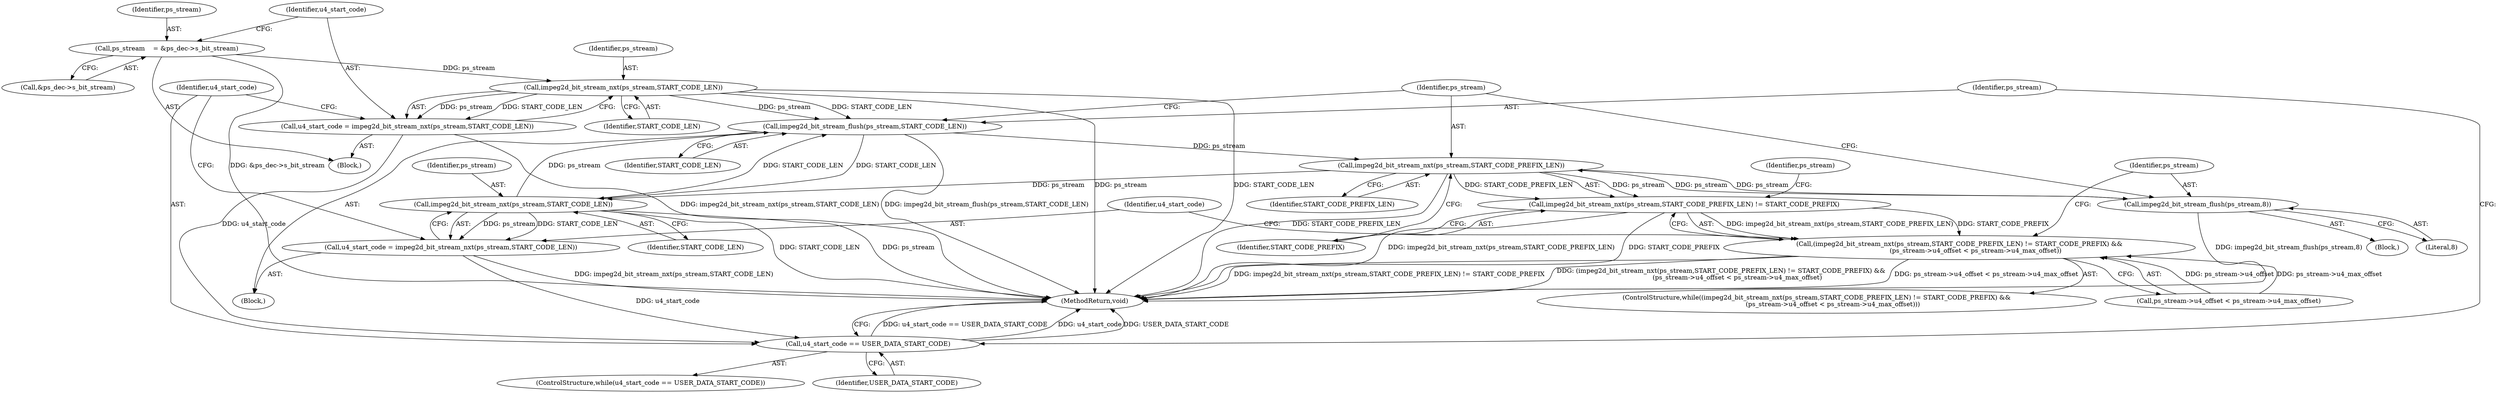 digraph "0_Android_ffab15eb80630dc799eb410855c93525b75233c3_6@pointer" {
"1000113" [label="(Call,impeg2d_bit_stream_nxt(ps_stream,START_CODE_LEN))"];
"1000105" [label="(Call,ps_stream    = &ps_dec->s_bit_stream)"];
"1000111" [label="(Call,u4_start_code = impeg2d_bit_stream_nxt(ps_stream,START_CODE_LEN))"];
"1000117" [label="(Call,u4_start_code == USER_DATA_START_CODE)"];
"1000121" [label="(Call,impeg2d_bit_stream_flush(ps_stream,START_CODE_LEN))"];
"1000127" [label="(Call,impeg2d_bit_stream_nxt(ps_stream,START_CODE_PREFIX_LEN))"];
"1000126" [label="(Call,impeg2d_bit_stream_nxt(ps_stream,START_CODE_PREFIX_LEN) != START_CODE_PREFIX)"];
"1000125" [label="(Call,(impeg2d_bit_stream_nxt(ps_stream,START_CODE_PREFIX_LEN) != START_CODE_PREFIX) &&\n                (ps_stream->u4_offset < ps_stream->u4_max_offset))"];
"1000139" [label="(Call,impeg2d_bit_stream_flush(ps_stream,8))"];
"1000144" [label="(Call,impeg2d_bit_stream_nxt(ps_stream,START_CODE_LEN))"];
"1000142" [label="(Call,u4_start_code = impeg2d_bit_stream_nxt(ps_stream,START_CODE_LEN))"];
"1000116" [label="(ControlStructure,while(u4_start_code == USER_DATA_START_CODE))"];
"1000133" [label="(Identifier,ps_stream)"];
"1000143" [label="(Identifier,u4_start_code)"];
"1000124" [label="(ControlStructure,while((impeg2d_bit_stream_nxt(ps_stream,START_CODE_PREFIX_LEN) != START_CODE_PREFIX) &&\n                (ps_stream->u4_offset < ps_stream->u4_max_offset)))"];
"1000114" [label="(Identifier,ps_stream)"];
"1000128" [label="(Identifier,ps_stream)"];
"1000141" [label="(Literal,8)"];
"1000118" [label="(Identifier,u4_start_code)"];
"1000123" [label="(Identifier,START_CODE_LEN)"];
"1000125" [label="(Call,(impeg2d_bit_stream_nxt(ps_stream,START_CODE_PREFIX_LEN) != START_CODE_PREFIX) &&\n                (ps_stream->u4_offset < ps_stream->u4_max_offset))"];
"1000115" [label="(Identifier,START_CODE_LEN)"];
"1000119" [label="(Identifier,USER_DATA_START_CODE)"];
"1000142" [label="(Call,u4_start_code = impeg2d_bit_stream_nxt(ps_stream,START_CODE_LEN))"];
"1000120" [label="(Block,)"];
"1000105" [label="(Call,ps_stream    = &ps_dec->s_bit_stream)"];
"1000140" [label="(Identifier,ps_stream)"];
"1000129" [label="(Identifier,START_CODE_PREFIX_LEN)"];
"1000145" [label="(Identifier,ps_stream)"];
"1000138" [label="(Block,)"];
"1000127" [label="(Call,impeg2d_bit_stream_nxt(ps_stream,START_CODE_PREFIX_LEN))"];
"1000126" [label="(Call,impeg2d_bit_stream_nxt(ps_stream,START_CODE_PREFIX_LEN) != START_CODE_PREFIX)"];
"1000144" [label="(Call,impeg2d_bit_stream_nxt(ps_stream,START_CODE_LEN))"];
"1000130" [label="(Identifier,START_CODE_PREFIX)"];
"1000117" [label="(Call,u4_start_code == USER_DATA_START_CODE)"];
"1000107" [label="(Call,&ps_dec->s_bit_stream)"];
"1000146" [label="(Identifier,START_CODE_LEN)"];
"1000121" [label="(Call,impeg2d_bit_stream_flush(ps_stream,START_CODE_LEN))"];
"1000106" [label="(Identifier,ps_stream)"];
"1000111" [label="(Call,u4_start_code = impeg2d_bit_stream_nxt(ps_stream,START_CODE_LEN))"];
"1000112" [label="(Identifier,u4_start_code)"];
"1000139" [label="(Call,impeg2d_bit_stream_flush(ps_stream,8))"];
"1000102" [label="(Block,)"];
"1000113" [label="(Call,impeg2d_bit_stream_nxt(ps_stream,START_CODE_LEN))"];
"1000122" [label="(Identifier,ps_stream)"];
"1000147" [label="(MethodReturn,void)"];
"1000131" [label="(Call,ps_stream->u4_offset < ps_stream->u4_max_offset)"];
"1000113" -> "1000111"  [label="AST: "];
"1000113" -> "1000115"  [label="CFG: "];
"1000114" -> "1000113"  [label="AST: "];
"1000115" -> "1000113"  [label="AST: "];
"1000111" -> "1000113"  [label="CFG: "];
"1000113" -> "1000147"  [label="DDG: ps_stream"];
"1000113" -> "1000147"  [label="DDG: START_CODE_LEN"];
"1000113" -> "1000111"  [label="DDG: ps_stream"];
"1000113" -> "1000111"  [label="DDG: START_CODE_LEN"];
"1000105" -> "1000113"  [label="DDG: ps_stream"];
"1000113" -> "1000121"  [label="DDG: ps_stream"];
"1000113" -> "1000121"  [label="DDG: START_CODE_LEN"];
"1000105" -> "1000102"  [label="AST: "];
"1000105" -> "1000107"  [label="CFG: "];
"1000106" -> "1000105"  [label="AST: "];
"1000107" -> "1000105"  [label="AST: "];
"1000112" -> "1000105"  [label="CFG: "];
"1000105" -> "1000147"  [label="DDG: &ps_dec->s_bit_stream"];
"1000111" -> "1000102"  [label="AST: "];
"1000112" -> "1000111"  [label="AST: "];
"1000118" -> "1000111"  [label="CFG: "];
"1000111" -> "1000147"  [label="DDG: impeg2d_bit_stream_nxt(ps_stream,START_CODE_LEN)"];
"1000111" -> "1000117"  [label="DDG: u4_start_code"];
"1000117" -> "1000116"  [label="AST: "];
"1000117" -> "1000119"  [label="CFG: "];
"1000118" -> "1000117"  [label="AST: "];
"1000119" -> "1000117"  [label="AST: "];
"1000122" -> "1000117"  [label="CFG: "];
"1000147" -> "1000117"  [label="CFG: "];
"1000117" -> "1000147"  [label="DDG: u4_start_code == USER_DATA_START_CODE"];
"1000117" -> "1000147"  [label="DDG: u4_start_code"];
"1000117" -> "1000147"  [label="DDG: USER_DATA_START_CODE"];
"1000142" -> "1000117"  [label="DDG: u4_start_code"];
"1000121" -> "1000120"  [label="AST: "];
"1000121" -> "1000123"  [label="CFG: "];
"1000122" -> "1000121"  [label="AST: "];
"1000123" -> "1000121"  [label="AST: "];
"1000128" -> "1000121"  [label="CFG: "];
"1000121" -> "1000147"  [label="DDG: impeg2d_bit_stream_flush(ps_stream,START_CODE_LEN)"];
"1000144" -> "1000121"  [label="DDG: ps_stream"];
"1000144" -> "1000121"  [label="DDG: START_CODE_LEN"];
"1000121" -> "1000127"  [label="DDG: ps_stream"];
"1000121" -> "1000144"  [label="DDG: START_CODE_LEN"];
"1000127" -> "1000126"  [label="AST: "];
"1000127" -> "1000129"  [label="CFG: "];
"1000128" -> "1000127"  [label="AST: "];
"1000129" -> "1000127"  [label="AST: "];
"1000130" -> "1000127"  [label="CFG: "];
"1000127" -> "1000147"  [label="DDG: START_CODE_PREFIX_LEN"];
"1000127" -> "1000126"  [label="DDG: ps_stream"];
"1000127" -> "1000126"  [label="DDG: START_CODE_PREFIX_LEN"];
"1000139" -> "1000127"  [label="DDG: ps_stream"];
"1000127" -> "1000139"  [label="DDG: ps_stream"];
"1000127" -> "1000144"  [label="DDG: ps_stream"];
"1000126" -> "1000125"  [label="AST: "];
"1000126" -> "1000130"  [label="CFG: "];
"1000130" -> "1000126"  [label="AST: "];
"1000133" -> "1000126"  [label="CFG: "];
"1000125" -> "1000126"  [label="CFG: "];
"1000126" -> "1000147"  [label="DDG: impeg2d_bit_stream_nxt(ps_stream,START_CODE_PREFIX_LEN)"];
"1000126" -> "1000147"  [label="DDG: START_CODE_PREFIX"];
"1000126" -> "1000125"  [label="DDG: impeg2d_bit_stream_nxt(ps_stream,START_CODE_PREFIX_LEN)"];
"1000126" -> "1000125"  [label="DDG: START_CODE_PREFIX"];
"1000125" -> "1000124"  [label="AST: "];
"1000125" -> "1000131"  [label="CFG: "];
"1000131" -> "1000125"  [label="AST: "];
"1000140" -> "1000125"  [label="CFG: "];
"1000143" -> "1000125"  [label="CFG: "];
"1000125" -> "1000147"  [label="DDG: (impeg2d_bit_stream_nxt(ps_stream,START_CODE_PREFIX_LEN) != START_CODE_PREFIX) &&\n                (ps_stream->u4_offset < ps_stream->u4_max_offset)"];
"1000125" -> "1000147"  [label="DDG: ps_stream->u4_offset < ps_stream->u4_max_offset"];
"1000125" -> "1000147"  [label="DDG: impeg2d_bit_stream_nxt(ps_stream,START_CODE_PREFIX_LEN) != START_CODE_PREFIX"];
"1000131" -> "1000125"  [label="DDG: ps_stream->u4_offset"];
"1000131" -> "1000125"  [label="DDG: ps_stream->u4_max_offset"];
"1000139" -> "1000138"  [label="AST: "];
"1000139" -> "1000141"  [label="CFG: "];
"1000140" -> "1000139"  [label="AST: "];
"1000141" -> "1000139"  [label="AST: "];
"1000128" -> "1000139"  [label="CFG: "];
"1000139" -> "1000147"  [label="DDG: impeg2d_bit_stream_flush(ps_stream,8)"];
"1000144" -> "1000142"  [label="AST: "];
"1000144" -> "1000146"  [label="CFG: "];
"1000145" -> "1000144"  [label="AST: "];
"1000146" -> "1000144"  [label="AST: "];
"1000142" -> "1000144"  [label="CFG: "];
"1000144" -> "1000147"  [label="DDG: ps_stream"];
"1000144" -> "1000147"  [label="DDG: START_CODE_LEN"];
"1000144" -> "1000142"  [label="DDG: ps_stream"];
"1000144" -> "1000142"  [label="DDG: START_CODE_LEN"];
"1000142" -> "1000120"  [label="AST: "];
"1000143" -> "1000142"  [label="AST: "];
"1000118" -> "1000142"  [label="CFG: "];
"1000142" -> "1000147"  [label="DDG: impeg2d_bit_stream_nxt(ps_stream,START_CODE_LEN)"];
}
